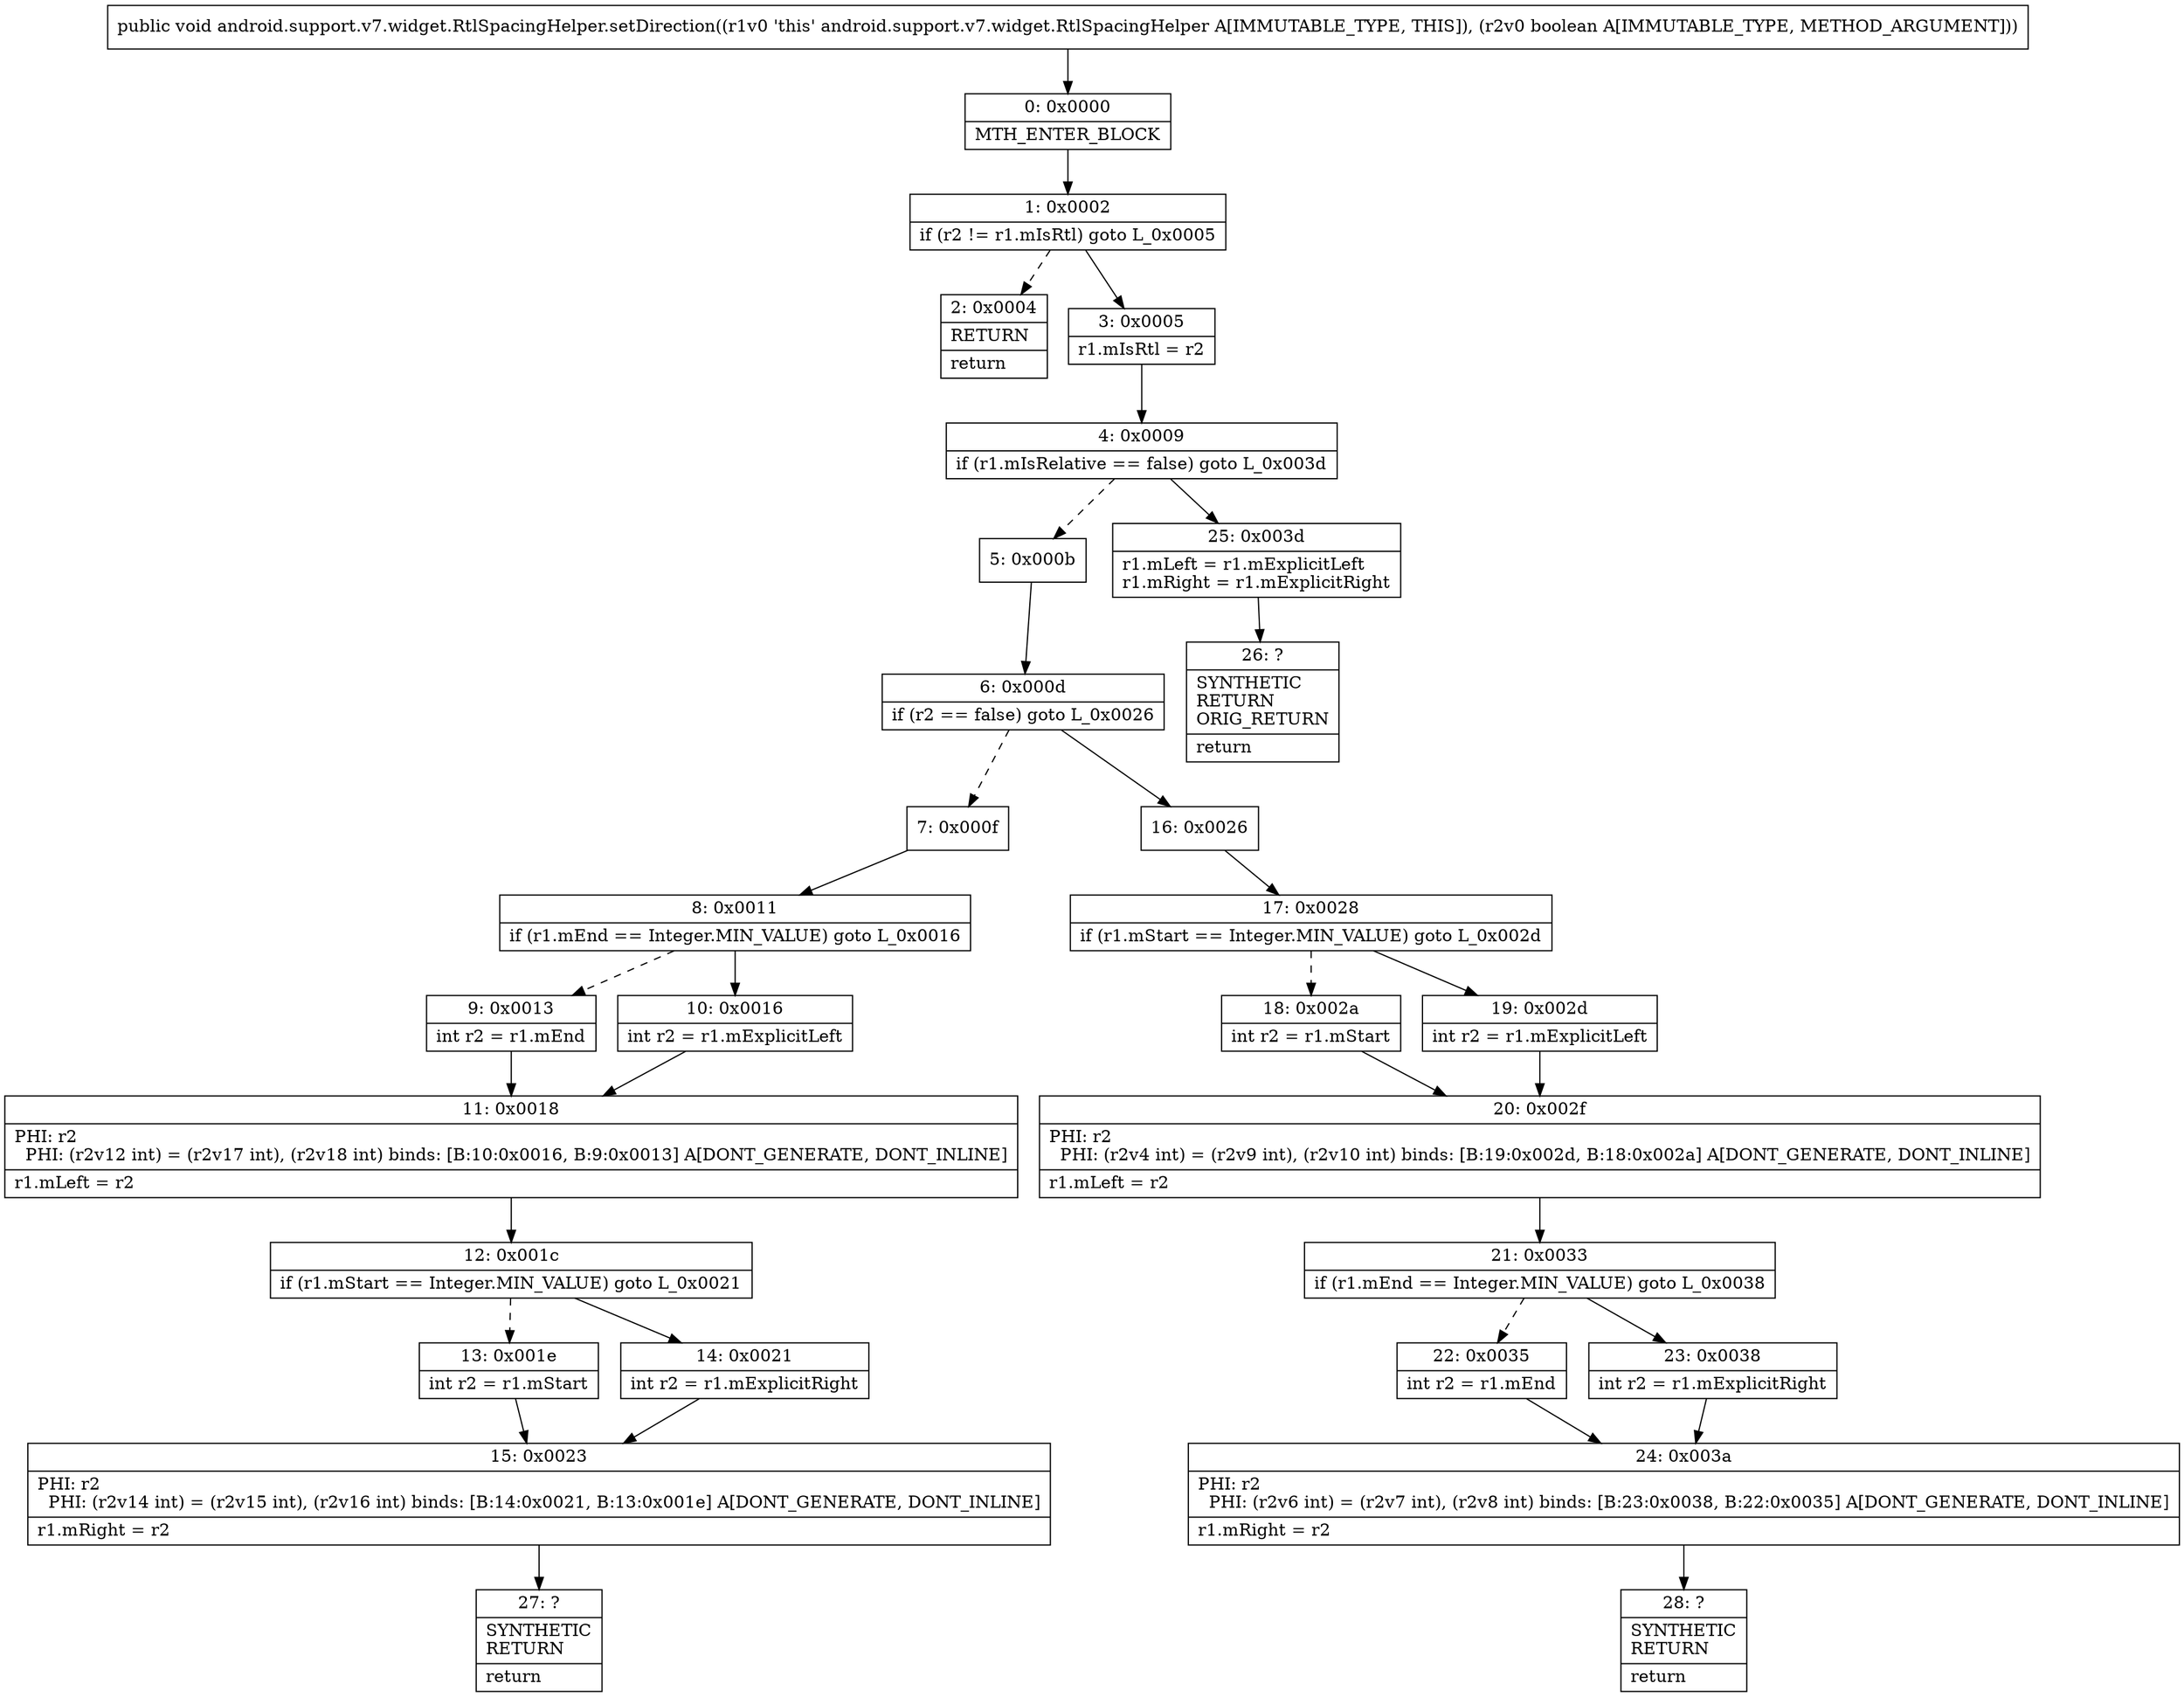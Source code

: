 digraph "CFG forandroid.support.v7.widget.RtlSpacingHelper.setDirection(Z)V" {
Node_0 [shape=record,label="{0\:\ 0x0000|MTH_ENTER_BLOCK\l}"];
Node_1 [shape=record,label="{1\:\ 0x0002|if (r2 != r1.mIsRtl) goto L_0x0005\l}"];
Node_2 [shape=record,label="{2\:\ 0x0004|RETURN\l|return\l}"];
Node_3 [shape=record,label="{3\:\ 0x0005|r1.mIsRtl = r2\l}"];
Node_4 [shape=record,label="{4\:\ 0x0009|if (r1.mIsRelative == false) goto L_0x003d\l}"];
Node_5 [shape=record,label="{5\:\ 0x000b}"];
Node_6 [shape=record,label="{6\:\ 0x000d|if (r2 == false) goto L_0x0026\l}"];
Node_7 [shape=record,label="{7\:\ 0x000f}"];
Node_8 [shape=record,label="{8\:\ 0x0011|if (r1.mEnd == Integer.MIN_VALUE) goto L_0x0016\l}"];
Node_9 [shape=record,label="{9\:\ 0x0013|int r2 = r1.mEnd\l}"];
Node_10 [shape=record,label="{10\:\ 0x0016|int r2 = r1.mExplicitLeft\l}"];
Node_11 [shape=record,label="{11\:\ 0x0018|PHI: r2 \l  PHI: (r2v12 int) = (r2v17 int), (r2v18 int) binds: [B:10:0x0016, B:9:0x0013] A[DONT_GENERATE, DONT_INLINE]\l|r1.mLeft = r2\l}"];
Node_12 [shape=record,label="{12\:\ 0x001c|if (r1.mStart == Integer.MIN_VALUE) goto L_0x0021\l}"];
Node_13 [shape=record,label="{13\:\ 0x001e|int r2 = r1.mStart\l}"];
Node_14 [shape=record,label="{14\:\ 0x0021|int r2 = r1.mExplicitRight\l}"];
Node_15 [shape=record,label="{15\:\ 0x0023|PHI: r2 \l  PHI: (r2v14 int) = (r2v15 int), (r2v16 int) binds: [B:14:0x0021, B:13:0x001e] A[DONT_GENERATE, DONT_INLINE]\l|r1.mRight = r2\l}"];
Node_16 [shape=record,label="{16\:\ 0x0026}"];
Node_17 [shape=record,label="{17\:\ 0x0028|if (r1.mStart == Integer.MIN_VALUE) goto L_0x002d\l}"];
Node_18 [shape=record,label="{18\:\ 0x002a|int r2 = r1.mStart\l}"];
Node_19 [shape=record,label="{19\:\ 0x002d|int r2 = r1.mExplicitLeft\l}"];
Node_20 [shape=record,label="{20\:\ 0x002f|PHI: r2 \l  PHI: (r2v4 int) = (r2v9 int), (r2v10 int) binds: [B:19:0x002d, B:18:0x002a] A[DONT_GENERATE, DONT_INLINE]\l|r1.mLeft = r2\l}"];
Node_21 [shape=record,label="{21\:\ 0x0033|if (r1.mEnd == Integer.MIN_VALUE) goto L_0x0038\l}"];
Node_22 [shape=record,label="{22\:\ 0x0035|int r2 = r1.mEnd\l}"];
Node_23 [shape=record,label="{23\:\ 0x0038|int r2 = r1.mExplicitRight\l}"];
Node_24 [shape=record,label="{24\:\ 0x003a|PHI: r2 \l  PHI: (r2v6 int) = (r2v7 int), (r2v8 int) binds: [B:23:0x0038, B:22:0x0035] A[DONT_GENERATE, DONT_INLINE]\l|r1.mRight = r2\l}"];
Node_25 [shape=record,label="{25\:\ 0x003d|r1.mLeft = r1.mExplicitLeft\lr1.mRight = r1.mExplicitRight\l}"];
Node_26 [shape=record,label="{26\:\ ?|SYNTHETIC\lRETURN\lORIG_RETURN\l|return\l}"];
Node_27 [shape=record,label="{27\:\ ?|SYNTHETIC\lRETURN\l|return\l}"];
Node_28 [shape=record,label="{28\:\ ?|SYNTHETIC\lRETURN\l|return\l}"];
MethodNode[shape=record,label="{public void android.support.v7.widget.RtlSpacingHelper.setDirection((r1v0 'this' android.support.v7.widget.RtlSpacingHelper A[IMMUTABLE_TYPE, THIS]), (r2v0 boolean A[IMMUTABLE_TYPE, METHOD_ARGUMENT])) }"];
MethodNode -> Node_0;
Node_0 -> Node_1;
Node_1 -> Node_2[style=dashed];
Node_1 -> Node_3;
Node_3 -> Node_4;
Node_4 -> Node_5[style=dashed];
Node_4 -> Node_25;
Node_5 -> Node_6;
Node_6 -> Node_7[style=dashed];
Node_6 -> Node_16;
Node_7 -> Node_8;
Node_8 -> Node_9[style=dashed];
Node_8 -> Node_10;
Node_9 -> Node_11;
Node_10 -> Node_11;
Node_11 -> Node_12;
Node_12 -> Node_13[style=dashed];
Node_12 -> Node_14;
Node_13 -> Node_15;
Node_14 -> Node_15;
Node_15 -> Node_27;
Node_16 -> Node_17;
Node_17 -> Node_18[style=dashed];
Node_17 -> Node_19;
Node_18 -> Node_20;
Node_19 -> Node_20;
Node_20 -> Node_21;
Node_21 -> Node_22[style=dashed];
Node_21 -> Node_23;
Node_22 -> Node_24;
Node_23 -> Node_24;
Node_24 -> Node_28;
Node_25 -> Node_26;
}

